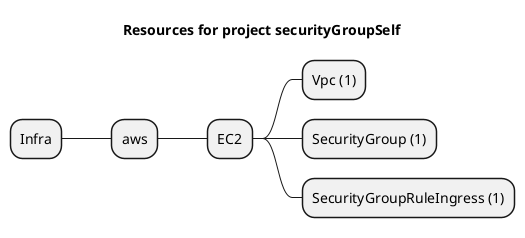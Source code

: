 @startmindmap
title Resources for project securityGroupSelf
skinparam monochrome true
+ Infra
++ aws
+++ EC2
++++ Vpc (1)
++++ SecurityGroup (1)
++++ SecurityGroupRuleIngress (1)
@endmindmap
